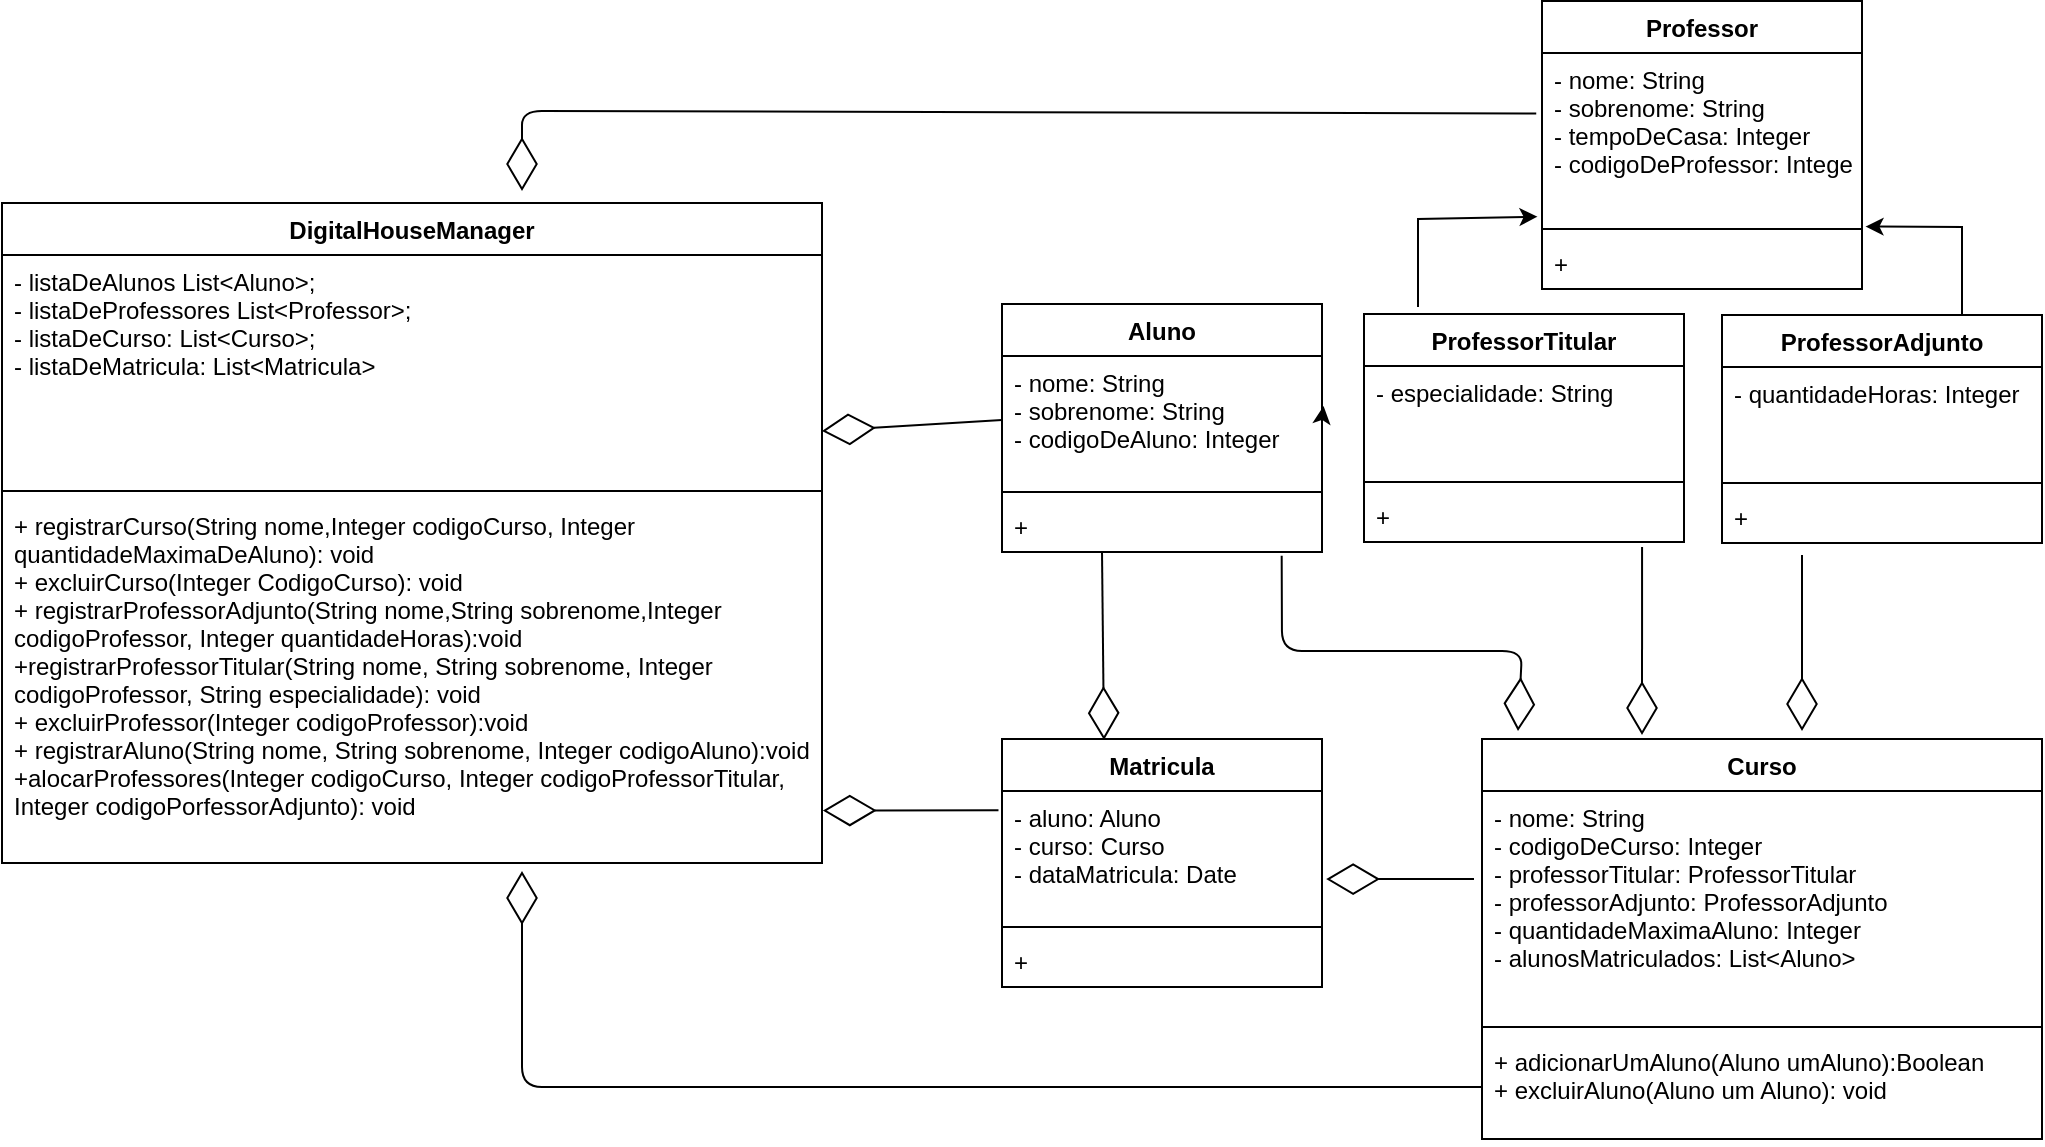 <mxfile version="10.6.9" type="device"><diagram id="yApowAiZnUG2cL5vZ4y3" name="Página-1"><mxGraphModel dx="2516" dy="683" grid="1" gridSize="10" guides="1" tooltips="1" connect="1" arrows="1" fold="1" page="1" pageScale="1" pageWidth="1169" pageHeight="827" math="0" shadow="0"><root><mxCell id="0"/><mxCell id="1" parent="0"/><mxCell id="lWkyZbNz3KLehD0n26gW-1" value="Curso" style="swimlane;fontStyle=1;align=center;verticalAlign=top;childLayout=stackLayout;horizontal=1;startSize=26;horizontalStack=0;resizeParent=1;resizeParentMax=0;resizeLast=0;collapsible=1;marginBottom=0;" parent="1" vertex="1"><mxGeometry x="-355" y="477.5" width="280" height="200" as="geometry"/></mxCell><mxCell id="lWkyZbNz3KLehD0n26gW-2" value="- nome: String&#10;- codigoDeCurso: Integer&#10;- professorTitular: ProfessorTitular&#10;- professorAdjunto: ProfessorAdjunto&#10;- quantidadeMaximaAluno: Integer&#10;- alunosMatriculados: List&lt;Aluno&gt;&#10;&#10;" style="text;strokeColor=none;fillColor=none;align=left;verticalAlign=top;spacingLeft=4;spacingRight=4;overflow=hidden;rotatable=0;points=[[0,0.5],[1,0.5]];portConstraint=eastwest;" parent="lWkyZbNz3KLehD0n26gW-1" vertex="1"><mxGeometry y="26" width="280" height="114" as="geometry"/></mxCell><mxCell id="lWkyZbNz3KLehD0n26gW-3" value="" style="line;strokeWidth=1;fillColor=none;align=left;verticalAlign=middle;spacingTop=-1;spacingLeft=3;spacingRight=3;rotatable=0;labelPosition=right;points=[];portConstraint=eastwest;" parent="lWkyZbNz3KLehD0n26gW-1" vertex="1"><mxGeometry y="140" width="280" height="8" as="geometry"/></mxCell><mxCell id="lWkyZbNz3KLehD0n26gW-4" value="+ adicionarUmAluno(Aluno umAluno):Boolean&#10;+ excluirAluno(Aluno um Aluno): void&#10;" style="text;strokeColor=none;fillColor=none;align=left;verticalAlign=top;spacingLeft=4;spacingRight=4;overflow=hidden;rotatable=0;points=[[0,0.5],[1,0.5]];portConstraint=eastwest;" parent="lWkyZbNz3KLehD0n26gW-1" vertex="1"><mxGeometry y="148" width="280" height="52" as="geometry"/></mxCell><mxCell id="lWkyZbNz3KLehD0n26gW-5" value="Aluno" style="swimlane;fontStyle=1;align=center;verticalAlign=top;childLayout=stackLayout;horizontal=1;startSize=26;horizontalStack=0;resizeParent=1;resizeParentMax=0;resizeLast=0;collapsible=1;marginBottom=0;" parent="1" vertex="1"><mxGeometry x="-595" y="260" width="160" height="124" as="geometry"/></mxCell><mxCell id="lWkyZbNz3KLehD0n26gW-6" value="- nome: String&#10;- sobrenome: String&#10;- codigoDeAluno: Integer&#10;" style="text;strokeColor=none;fillColor=none;align=left;verticalAlign=top;spacingLeft=4;spacingRight=4;overflow=hidden;rotatable=0;points=[[0,0.5],[1,0.5]];portConstraint=eastwest;" parent="lWkyZbNz3KLehD0n26gW-5" vertex="1"><mxGeometry y="26" width="160" height="64" as="geometry"/></mxCell><mxCell id="lWkyZbNz3KLehD0n26gW-7" value="" style="line;strokeWidth=1;fillColor=none;align=left;verticalAlign=middle;spacingTop=-1;spacingLeft=3;spacingRight=3;rotatable=0;labelPosition=right;points=[];portConstraint=eastwest;" parent="lWkyZbNz3KLehD0n26gW-5" vertex="1"><mxGeometry y="90" width="160" height="8" as="geometry"/></mxCell><mxCell id="TLIf27q8BFxj1P_odaC8-1" style="edgeStyle=orthogonalEdgeStyle;rounded=0;orthogonalLoop=1;jettySize=auto;html=1;exitX=1;exitY=0.5;exitDx=0;exitDy=0;entryX=1.005;entryY=0.391;entryDx=0;entryDy=0;entryPerimeter=0;" edge="1" parent="lWkyZbNz3KLehD0n26gW-5" source="lWkyZbNz3KLehD0n26gW-6" target="lWkyZbNz3KLehD0n26gW-6"><mxGeometry relative="1" as="geometry"/></mxCell><mxCell id="lWkyZbNz3KLehD0n26gW-8" value="+" style="text;strokeColor=none;fillColor=none;align=left;verticalAlign=top;spacingLeft=4;spacingRight=4;overflow=hidden;rotatable=0;points=[[0,0.5],[1,0.5]];portConstraint=eastwest;" parent="lWkyZbNz3KLehD0n26gW-5" vertex="1"><mxGeometry y="98" width="160" height="26" as="geometry"/></mxCell><mxCell id="lWkyZbNz3KLehD0n26gW-9" value="Professor" style="swimlane;fontStyle=1;align=center;verticalAlign=top;childLayout=stackLayout;horizontal=1;startSize=26;horizontalStack=0;resizeParent=1;resizeParentMax=0;resizeLast=0;collapsible=1;marginBottom=0;" parent="1" vertex="1"><mxGeometry x="-325" y="108.5" width="160" height="144" as="geometry"/></mxCell><mxCell id="lWkyZbNz3KLehD0n26gW-10" value="- nome: String&#10;- sobrenome: String&#10;- tempoDeCasa: Integer&#10;- codigoDeProfessor: Integer&#10;" style="text;strokeColor=none;fillColor=none;align=left;verticalAlign=top;spacingLeft=4;spacingRight=4;overflow=hidden;rotatable=0;points=[[0,0.5],[1,0.5]];portConstraint=eastwest;" parent="lWkyZbNz3KLehD0n26gW-9" vertex="1"><mxGeometry y="26" width="160" height="84" as="geometry"/></mxCell><mxCell id="lWkyZbNz3KLehD0n26gW-11" value="" style="line;strokeWidth=1;fillColor=none;align=left;verticalAlign=middle;spacingTop=-1;spacingLeft=3;spacingRight=3;rotatable=0;labelPosition=right;points=[];portConstraint=eastwest;" parent="lWkyZbNz3KLehD0n26gW-9" vertex="1"><mxGeometry y="110" width="160" height="8" as="geometry"/></mxCell><mxCell id="lWkyZbNz3KLehD0n26gW-12" value="+" style="text;strokeColor=none;fillColor=none;align=left;verticalAlign=top;spacingLeft=4;spacingRight=4;overflow=hidden;rotatable=0;points=[[0,0.5],[1,0.5]];portConstraint=eastwest;" parent="lWkyZbNz3KLehD0n26gW-9" vertex="1"><mxGeometry y="118" width="160" height="26" as="geometry"/></mxCell><mxCell id="lWkyZbNz3KLehD0n26gW-13" value="ProfessorTitular" style="swimlane;fontStyle=1;align=center;verticalAlign=top;childLayout=stackLayout;horizontal=1;startSize=26;horizontalStack=0;resizeParent=1;resizeParentMax=0;resizeLast=0;collapsible=1;marginBottom=0;" parent="1" vertex="1"><mxGeometry x="-414" y="265" width="160" height="114" as="geometry"/></mxCell><mxCell id="lWkyZbNz3KLehD0n26gW-14" value="- especialidade: String&#10;&#10;" style="text;strokeColor=none;fillColor=none;align=left;verticalAlign=top;spacingLeft=4;spacingRight=4;overflow=hidden;rotatable=0;points=[[0,0.5],[1,0.5]];portConstraint=eastwest;" parent="lWkyZbNz3KLehD0n26gW-13" vertex="1"><mxGeometry y="26" width="160" height="54" as="geometry"/></mxCell><mxCell id="lWkyZbNz3KLehD0n26gW-15" value="" style="line;strokeWidth=1;fillColor=none;align=left;verticalAlign=middle;spacingTop=-1;spacingLeft=3;spacingRight=3;rotatable=0;labelPosition=right;points=[];portConstraint=eastwest;" parent="lWkyZbNz3KLehD0n26gW-13" vertex="1"><mxGeometry y="80" width="160" height="8" as="geometry"/></mxCell><mxCell id="lWkyZbNz3KLehD0n26gW-16" value="+" style="text;strokeColor=none;fillColor=none;align=left;verticalAlign=top;spacingLeft=4;spacingRight=4;overflow=hidden;rotatable=0;points=[[0,0.5],[1,0.5]];portConstraint=eastwest;" parent="lWkyZbNz3KLehD0n26gW-13" vertex="1"><mxGeometry y="88" width="160" height="26" as="geometry"/></mxCell><mxCell id="lWkyZbNz3KLehD0n26gW-17" value="ProfessorAdjunto" style="swimlane;fontStyle=1;align=center;verticalAlign=top;childLayout=stackLayout;horizontal=1;startSize=26;horizontalStack=0;resizeParent=1;resizeParentMax=0;resizeLast=0;collapsible=1;marginBottom=0;" parent="1" vertex="1"><mxGeometry x="-235" y="265.5" width="160" height="114" as="geometry"/></mxCell><mxCell id="lWkyZbNz3KLehD0n26gW-18" value="- quantidadeHoras: Integer&#10;" style="text;strokeColor=none;fillColor=none;align=left;verticalAlign=top;spacingLeft=4;spacingRight=4;overflow=hidden;rotatable=0;points=[[0,0.5],[1,0.5]];portConstraint=eastwest;" parent="lWkyZbNz3KLehD0n26gW-17" vertex="1"><mxGeometry y="26" width="160" height="54" as="geometry"/></mxCell><mxCell id="lWkyZbNz3KLehD0n26gW-19" value="" style="line;strokeWidth=1;fillColor=none;align=left;verticalAlign=middle;spacingTop=-1;spacingLeft=3;spacingRight=3;rotatable=0;labelPosition=right;points=[];portConstraint=eastwest;" parent="lWkyZbNz3KLehD0n26gW-17" vertex="1"><mxGeometry y="80" width="160" height="8" as="geometry"/></mxCell><mxCell id="lWkyZbNz3KLehD0n26gW-20" value="+" style="text;strokeColor=none;fillColor=none;align=left;verticalAlign=top;spacingLeft=4;spacingRight=4;overflow=hidden;rotatable=0;points=[[0,0.5],[1,0.5]];portConstraint=eastwest;" parent="lWkyZbNz3KLehD0n26gW-17" vertex="1"><mxGeometry y="88" width="160" height="26" as="geometry"/></mxCell><mxCell id="lWkyZbNz3KLehD0n26gW-22" value="Matricula" style="swimlane;fontStyle=1;align=center;verticalAlign=top;childLayout=stackLayout;horizontal=1;startSize=26;horizontalStack=0;resizeParent=1;resizeParentMax=0;resizeLast=0;collapsible=1;marginBottom=0;" parent="1" vertex="1"><mxGeometry x="-595" y="477.5" width="160" height="124" as="geometry"/></mxCell><mxCell id="lWkyZbNz3KLehD0n26gW-23" value="- aluno: Aluno&#10;- curso: Curso&#10;- dataMatricula: Date&#10;" style="text;strokeColor=none;fillColor=none;align=left;verticalAlign=top;spacingLeft=4;spacingRight=4;overflow=hidden;rotatable=0;points=[[0,0.5],[1,0.5]];portConstraint=eastwest;" parent="lWkyZbNz3KLehD0n26gW-22" vertex="1"><mxGeometry y="26" width="160" height="64" as="geometry"/></mxCell><mxCell id="lWkyZbNz3KLehD0n26gW-24" value="" style="line;strokeWidth=1;fillColor=none;align=left;verticalAlign=middle;spacingTop=-1;spacingLeft=3;spacingRight=3;rotatable=0;labelPosition=right;points=[];portConstraint=eastwest;" parent="lWkyZbNz3KLehD0n26gW-22" vertex="1"><mxGeometry y="90" width="160" height="8" as="geometry"/></mxCell><mxCell id="lWkyZbNz3KLehD0n26gW-25" value="+" style="text;strokeColor=none;fillColor=none;align=left;verticalAlign=top;spacingLeft=4;spacingRight=4;overflow=hidden;rotatable=0;points=[[0,0.5],[1,0.5]];portConstraint=eastwest;" parent="lWkyZbNz3KLehD0n26gW-22" vertex="1"><mxGeometry y="98" width="160" height="26" as="geometry"/></mxCell><mxCell id="lWkyZbNz3KLehD0n26gW-26" value="DigitalHouseManager" style="swimlane;fontStyle=1;align=center;verticalAlign=top;childLayout=stackLayout;horizontal=1;startSize=26;horizontalStack=0;resizeParent=1;resizeParentMax=0;resizeLast=0;collapsible=1;marginBottom=0;" parent="1" vertex="1"><mxGeometry x="-1095" y="209.5" width="410" height="330" as="geometry"/></mxCell><mxCell id="lWkyZbNz3KLehD0n26gW-27" value="- listaDeAlunos List&lt;Aluno&gt;;&#10;- listaDeProfessores List&lt;Professor&gt;;&#10;- listaDeCurso: List&lt;Curso&gt;;&#10;- listaDeMatricula: List&lt;Matricula&gt;&#10;" style="text;strokeColor=none;fillColor=none;align=left;verticalAlign=top;spacingLeft=4;spacingRight=4;overflow=hidden;rotatable=0;points=[[0,0.5],[1,0.5]];portConstraint=eastwest;" parent="lWkyZbNz3KLehD0n26gW-26" vertex="1"><mxGeometry y="26" width="410" height="114" as="geometry"/></mxCell><mxCell id="TLIf27q8BFxj1P_odaC8-13" value="" style="endArrow=diamondThin;endFill=0;endSize=24;html=1;exitX=0;exitY=0.5;exitDx=0;exitDy=0;" edge="1" parent="lWkyZbNz3KLehD0n26gW-26" source="lWkyZbNz3KLehD0n26gW-6"><mxGeometry width="160" relative="1" as="geometry"><mxPoint x="460" y="114.2" as="sourcePoint"/><mxPoint x="410" y="114" as="targetPoint"/></mxGeometry></mxCell><mxCell id="lWkyZbNz3KLehD0n26gW-28" value="" style="line;strokeWidth=1;fillColor=none;align=left;verticalAlign=middle;spacingTop=-1;spacingLeft=3;spacingRight=3;rotatable=0;labelPosition=right;points=[];portConstraint=eastwest;" parent="lWkyZbNz3KLehD0n26gW-26" vertex="1"><mxGeometry y="140" width="410" height="8" as="geometry"/></mxCell><mxCell id="lWkyZbNz3KLehD0n26gW-29" value="+ registrarCurso(String nome,Integer codigoCurso, Integer &#10;quantidadeMaximaDeAluno): void&#10;+ excluirCurso(Integer CodigoCurso): void&#10;+ registrarProfessorAdjunto(String nome,String sobrenome,Integer &#10;codigoProfessor, Integer quantidadeHoras):void&#10;+registrarProfessorTitular(String nome, String sobrenome, Integer &#10;codigoProfessor, String especialidade): void&#10;+ excluirProfessor(Integer codigoProfessor):void&#10;+ registrarAluno(String nome, String sobrenome, Integer codigoAluno):void&#10;+alocarProfessores(Integer codigoCurso, Integer codigoProfessorTitular, &#10;Integer codigoPorfessorAdjunto): void&#10; " style="text;strokeColor=none;fillColor=none;align=left;verticalAlign=top;spacingLeft=4;spacingRight=4;overflow=hidden;rotatable=0;points=[[0,0.5],[1,0.5]];portConstraint=eastwest;" parent="lWkyZbNz3KLehD0n26gW-26" vertex="1"><mxGeometry y="148" width="410" height="182" as="geometry"/></mxCell><mxCell id="TLIf27q8BFxj1P_odaC8-3" value="" style="endArrow=classic;html=1;rounded=0;entryX=1.011;entryY=1.033;entryDx=0;entryDy=0;entryPerimeter=0;exitX=0.75;exitY=0;exitDx=0;exitDy=0;" edge="1" parent="1" source="lWkyZbNz3KLehD0n26gW-17" target="lWkyZbNz3KLehD0n26gW-10"><mxGeometry width="50" height="50" relative="1" as="geometry"><mxPoint x="-115" y="313.5" as="sourcePoint"/><mxPoint x="247" y="255.5" as="targetPoint"/><Array as="points"><mxPoint x="-115" y="221.5"/></Array></mxGeometry></mxCell><mxCell id="TLIf27q8BFxj1P_odaC8-6" value="" style="endArrow=classic;html=1;rounded=0;entryX=-0.014;entryY=0.974;entryDx=0;entryDy=0;entryPerimeter=0;exitX=0.75;exitY=0;exitDx=0;exitDy=0;" edge="1" parent="1" target="lWkyZbNz3KLehD0n26gW-10"><mxGeometry width="50" height="50" relative="1" as="geometry"><mxPoint x="-387" y="261.5" as="sourcePoint"/><mxPoint x="-435" y="217.5" as="targetPoint"/><Array as="points"><mxPoint x="-387" y="217.5"/></Array></mxGeometry></mxCell><mxCell id="TLIf27q8BFxj1P_odaC8-7" value="" style="endArrow=diamondThin;endFill=0;endSize=24;html=1;" edge="1" parent="1"><mxGeometry width="160" relative="1" as="geometry"><mxPoint x="-195" y="385.5" as="sourcePoint"/><mxPoint x="-195" y="473.5" as="targetPoint"/></mxGeometry></mxCell><mxCell id="TLIf27q8BFxj1P_odaC8-8" value="" style="endArrow=diamondThin;endFill=0;endSize=24;html=1;exitX=0.869;exitY=1.096;exitDx=0;exitDy=0;exitPerimeter=0;" edge="1" parent="1" source="lWkyZbNz3KLehD0n26gW-16"><mxGeometry width="160" relative="1" as="geometry"><mxPoint x="-197" y="398.5" as="sourcePoint"/><mxPoint x="-275" y="475.5" as="targetPoint"/></mxGeometry></mxCell><mxCell id="TLIf27q8BFxj1P_odaC8-9" value="" style="endArrow=diamondThin;endFill=0;endSize=24;html=1;exitX=0.531;exitY=1.096;exitDx=0;exitDy=0;exitPerimeter=0;entryX=0.123;entryY=-0.01;entryDx=0;entryDy=0;entryPerimeter=0;" edge="1" parent="1"><mxGeometry width="160" relative="1" as="geometry"><mxPoint x="-545" y="384" as="sourcePoint"/><mxPoint x="-544" y="478" as="targetPoint"/></mxGeometry></mxCell><mxCell id="TLIf27q8BFxj1P_odaC8-10" value="" style="endArrow=diamondThin;endFill=0;endSize=24;html=1;entryX=1.013;entryY=0.688;entryDx=0;entryDy=0;entryPerimeter=0;" edge="1" parent="1" target="lWkyZbNz3KLehD0n26gW-23"><mxGeometry width="160" relative="1" as="geometry"><mxPoint x="-359" y="547.5" as="sourcePoint"/><mxPoint x="-308" y="495.5" as="targetPoint"/></mxGeometry></mxCell><mxCell id="TLIf27q8BFxj1P_odaC8-11" value="" style="endArrow=diamondThin;endFill=0;endSize=24;html=1;exitX=-0.018;exitY=0.36;exitDx=0;exitDy=0;exitPerimeter=0;" edge="1" parent="1" source="lWkyZbNz3KLehD0n26gW-10"><mxGeometry width="160" relative="1" as="geometry"><mxPoint x="-835" y="203.5" as="sourcePoint"/><mxPoint x="-835" y="203.5" as="targetPoint"/><Array as="points"><mxPoint x="-835" y="163.5"/></Array></mxGeometry></mxCell><mxCell id="TLIf27q8BFxj1P_odaC8-12" value="" style="endArrow=diamondThin;endFill=0;endSize=24;html=1;exitX=-0.011;exitY=0.15;exitDx=0;exitDy=0;exitPerimeter=0;entryX=1.001;entryY=0.856;entryDx=0;entryDy=0;entryPerimeter=0;" edge="1" parent="1" source="lWkyZbNz3KLehD0n26gW-23" target="lWkyZbNz3KLehD0n26gW-29"><mxGeometry width="160" relative="1" as="geometry"><mxPoint x="-825" y="503.5" as="sourcePoint"/><mxPoint x="-665" y="503.5" as="targetPoint"/></mxGeometry></mxCell><mxCell id="TLIf27q8BFxj1P_odaC8-14" value="" style="endArrow=diamondThin;endFill=0;endSize=24;html=1;exitX=0;exitY=0.5;exitDx=0;exitDy=0;" edge="1" parent="1" source="lWkyZbNz3KLehD0n26gW-4"><mxGeometry width="160" relative="1" as="geometry"><mxPoint x="-1009" y="600.5" as="sourcePoint"/><mxPoint x="-835" y="543.5" as="targetPoint"/><Array as="points"><mxPoint x="-835" y="651.5"/></Array></mxGeometry></mxCell><mxCell id="TLIf27q8BFxj1P_odaC8-15" value="" style="endArrow=diamondThin;endFill=0;endSize=24;html=1;exitX=0.874;exitY=1.073;exitDx=0;exitDy=0;exitPerimeter=0;" edge="1" parent="1" source="lWkyZbNz3KLehD0n26gW-8"><mxGeometry width="160" relative="1" as="geometry"><mxPoint x="-355" y="384" as="sourcePoint"/><mxPoint x="-337" y="473.5" as="targetPoint"/><Array as="points"><mxPoint x="-455" y="433.5"/><mxPoint x="-335" y="433.5"/></Array></mxGeometry></mxCell></root></mxGraphModel></diagram></mxfile>